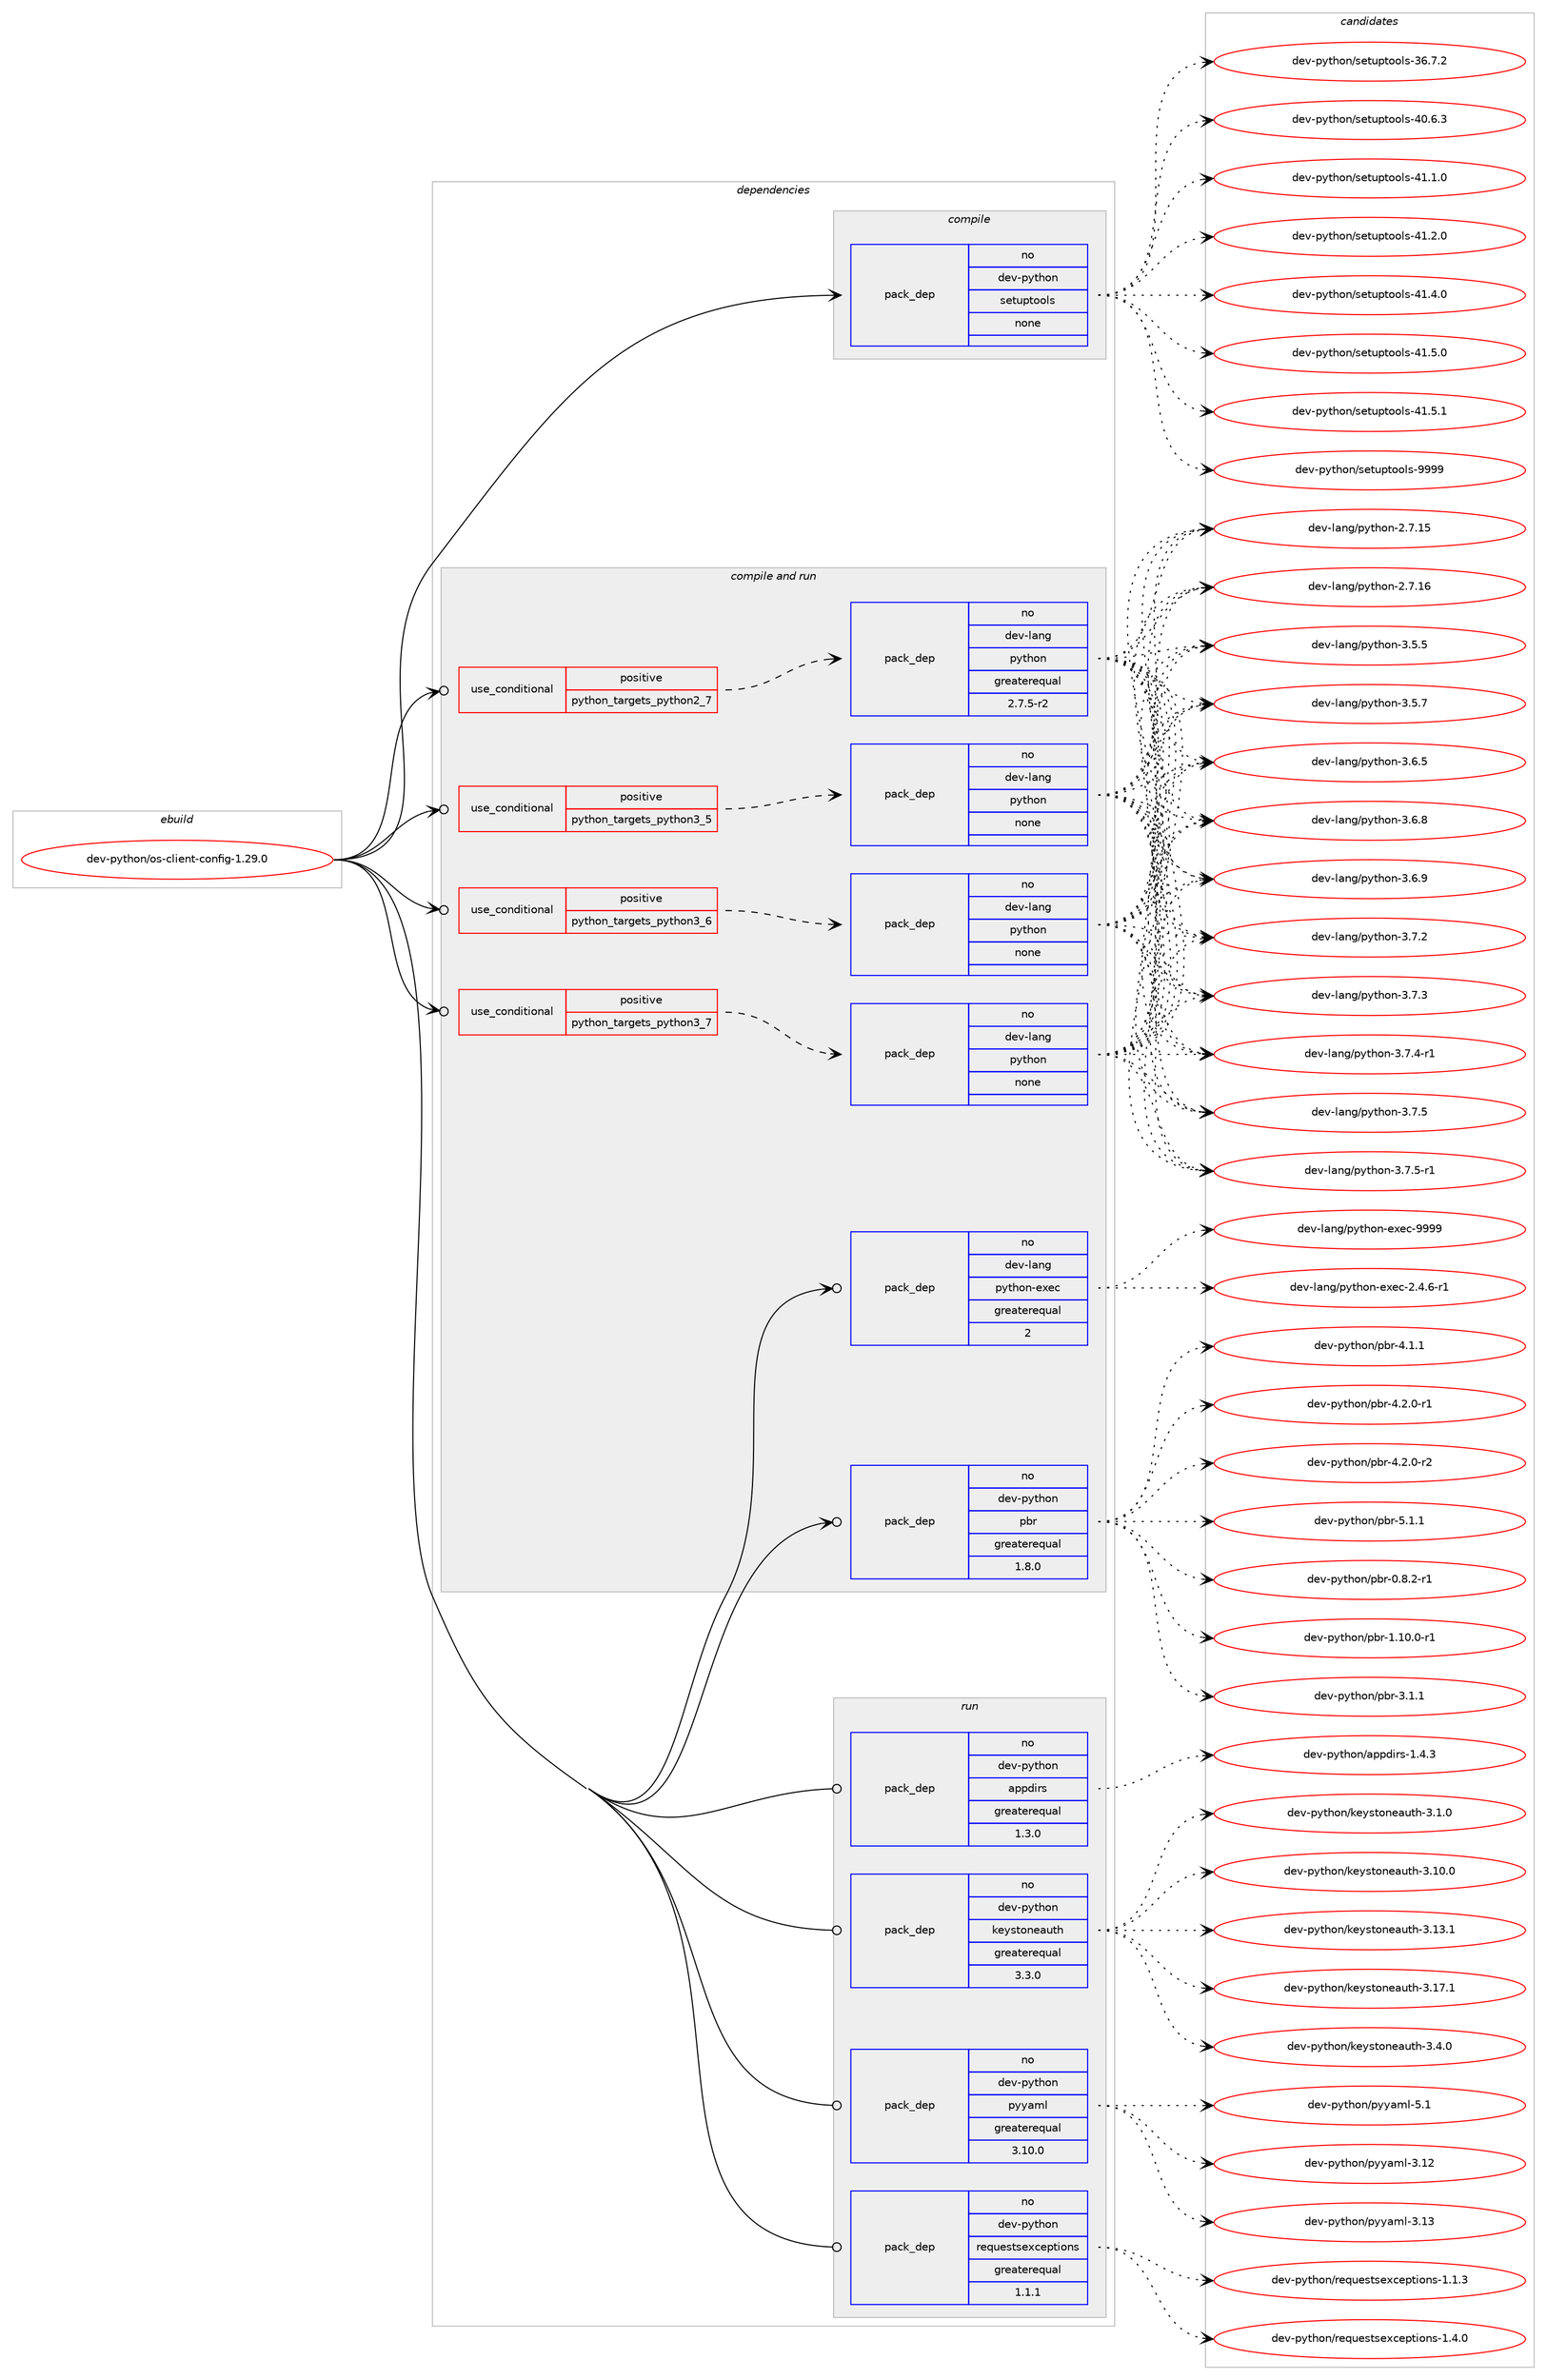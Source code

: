 digraph prolog {

# *************
# Graph options
# *************

newrank=true;
concentrate=true;
compound=true;
graph [rankdir=LR,fontname=Helvetica,fontsize=10,ranksep=1.5];#, ranksep=2.5, nodesep=0.2];
edge  [arrowhead=vee];
node  [fontname=Helvetica,fontsize=10];

# **********
# The ebuild
# **********

subgraph cluster_leftcol {
color=gray;
rank=same;
label=<<i>ebuild</i>>;
id [label="dev-python/os-client-config-1.29.0", color=red, width=4, href="../dev-python/os-client-config-1.29.0.svg"];
}

# ****************
# The dependencies
# ****************

subgraph cluster_midcol {
color=gray;
label=<<i>dependencies</i>>;
subgraph cluster_compile {
fillcolor="#eeeeee";
style=filled;
label=<<i>compile</i>>;
subgraph pack462741 {
dependency618169 [label=<<TABLE BORDER="0" CELLBORDER="1" CELLSPACING="0" CELLPADDING="4" WIDTH="220"><TR><TD ROWSPAN="6" CELLPADDING="30">pack_dep</TD></TR><TR><TD WIDTH="110">no</TD></TR><TR><TD>dev-python</TD></TR><TR><TD>setuptools</TD></TR><TR><TD>none</TD></TR><TR><TD></TD></TR></TABLE>>, shape=none, color=blue];
}
id:e -> dependency618169:w [weight=20,style="solid",arrowhead="vee"];
}
subgraph cluster_compileandrun {
fillcolor="#eeeeee";
style=filled;
label=<<i>compile and run</i>>;
subgraph cond143620 {
dependency618170 [label=<<TABLE BORDER="0" CELLBORDER="1" CELLSPACING="0" CELLPADDING="4"><TR><TD ROWSPAN="3" CELLPADDING="10">use_conditional</TD></TR><TR><TD>positive</TD></TR><TR><TD>python_targets_python2_7</TD></TR></TABLE>>, shape=none, color=red];
subgraph pack462742 {
dependency618171 [label=<<TABLE BORDER="0" CELLBORDER="1" CELLSPACING="0" CELLPADDING="4" WIDTH="220"><TR><TD ROWSPAN="6" CELLPADDING="30">pack_dep</TD></TR><TR><TD WIDTH="110">no</TD></TR><TR><TD>dev-lang</TD></TR><TR><TD>python</TD></TR><TR><TD>greaterequal</TD></TR><TR><TD>2.7.5-r2</TD></TR></TABLE>>, shape=none, color=blue];
}
dependency618170:e -> dependency618171:w [weight=20,style="dashed",arrowhead="vee"];
}
id:e -> dependency618170:w [weight=20,style="solid",arrowhead="odotvee"];
subgraph cond143621 {
dependency618172 [label=<<TABLE BORDER="0" CELLBORDER="1" CELLSPACING="0" CELLPADDING="4"><TR><TD ROWSPAN="3" CELLPADDING="10">use_conditional</TD></TR><TR><TD>positive</TD></TR><TR><TD>python_targets_python3_5</TD></TR></TABLE>>, shape=none, color=red];
subgraph pack462743 {
dependency618173 [label=<<TABLE BORDER="0" CELLBORDER="1" CELLSPACING="0" CELLPADDING="4" WIDTH="220"><TR><TD ROWSPAN="6" CELLPADDING="30">pack_dep</TD></TR><TR><TD WIDTH="110">no</TD></TR><TR><TD>dev-lang</TD></TR><TR><TD>python</TD></TR><TR><TD>none</TD></TR><TR><TD></TD></TR></TABLE>>, shape=none, color=blue];
}
dependency618172:e -> dependency618173:w [weight=20,style="dashed",arrowhead="vee"];
}
id:e -> dependency618172:w [weight=20,style="solid",arrowhead="odotvee"];
subgraph cond143622 {
dependency618174 [label=<<TABLE BORDER="0" CELLBORDER="1" CELLSPACING="0" CELLPADDING="4"><TR><TD ROWSPAN="3" CELLPADDING="10">use_conditional</TD></TR><TR><TD>positive</TD></TR><TR><TD>python_targets_python3_6</TD></TR></TABLE>>, shape=none, color=red];
subgraph pack462744 {
dependency618175 [label=<<TABLE BORDER="0" CELLBORDER="1" CELLSPACING="0" CELLPADDING="4" WIDTH="220"><TR><TD ROWSPAN="6" CELLPADDING="30">pack_dep</TD></TR><TR><TD WIDTH="110">no</TD></TR><TR><TD>dev-lang</TD></TR><TR><TD>python</TD></TR><TR><TD>none</TD></TR><TR><TD></TD></TR></TABLE>>, shape=none, color=blue];
}
dependency618174:e -> dependency618175:w [weight=20,style="dashed",arrowhead="vee"];
}
id:e -> dependency618174:w [weight=20,style="solid",arrowhead="odotvee"];
subgraph cond143623 {
dependency618176 [label=<<TABLE BORDER="0" CELLBORDER="1" CELLSPACING="0" CELLPADDING="4"><TR><TD ROWSPAN="3" CELLPADDING="10">use_conditional</TD></TR><TR><TD>positive</TD></TR><TR><TD>python_targets_python3_7</TD></TR></TABLE>>, shape=none, color=red];
subgraph pack462745 {
dependency618177 [label=<<TABLE BORDER="0" CELLBORDER="1" CELLSPACING="0" CELLPADDING="4" WIDTH="220"><TR><TD ROWSPAN="6" CELLPADDING="30">pack_dep</TD></TR><TR><TD WIDTH="110">no</TD></TR><TR><TD>dev-lang</TD></TR><TR><TD>python</TD></TR><TR><TD>none</TD></TR><TR><TD></TD></TR></TABLE>>, shape=none, color=blue];
}
dependency618176:e -> dependency618177:w [weight=20,style="dashed",arrowhead="vee"];
}
id:e -> dependency618176:w [weight=20,style="solid",arrowhead="odotvee"];
subgraph pack462746 {
dependency618178 [label=<<TABLE BORDER="0" CELLBORDER="1" CELLSPACING="0" CELLPADDING="4" WIDTH="220"><TR><TD ROWSPAN="6" CELLPADDING="30">pack_dep</TD></TR><TR><TD WIDTH="110">no</TD></TR><TR><TD>dev-lang</TD></TR><TR><TD>python-exec</TD></TR><TR><TD>greaterequal</TD></TR><TR><TD>2</TD></TR></TABLE>>, shape=none, color=blue];
}
id:e -> dependency618178:w [weight=20,style="solid",arrowhead="odotvee"];
subgraph pack462747 {
dependency618179 [label=<<TABLE BORDER="0" CELLBORDER="1" CELLSPACING="0" CELLPADDING="4" WIDTH="220"><TR><TD ROWSPAN="6" CELLPADDING="30">pack_dep</TD></TR><TR><TD WIDTH="110">no</TD></TR><TR><TD>dev-python</TD></TR><TR><TD>pbr</TD></TR><TR><TD>greaterequal</TD></TR><TR><TD>1.8.0</TD></TR></TABLE>>, shape=none, color=blue];
}
id:e -> dependency618179:w [weight=20,style="solid",arrowhead="odotvee"];
}
subgraph cluster_run {
fillcolor="#eeeeee";
style=filled;
label=<<i>run</i>>;
subgraph pack462748 {
dependency618180 [label=<<TABLE BORDER="0" CELLBORDER="1" CELLSPACING="0" CELLPADDING="4" WIDTH="220"><TR><TD ROWSPAN="6" CELLPADDING="30">pack_dep</TD></TR><TR><TD WIDTH="110">no</TD></TR><TR><TD>dev-python</TD></TR><TR><TD>appdirs</TD></TR><TR><TD>greaterequal</TD></TR><TR><TD>1.3.0</TD></TR></TABLE>>, shape=none, color=blue];
}
id:e -> dependency618180:w [weight=20,style="solid",arrowhead="odot"];
subgraph pack462749 {
dependency618181 [label=<<TABLE BORDER="0" CELLBORDER="1" CELLSPACING="0" CELLPADDING="4" WIDTH="220"><TR><TD ROWSPAN="6" CELLPADDING="30">pack_dep</TD></TR><TR><TD WIDTH="110">no</TD></TR><TR><TD>dev-python</TD></TR><TR><TD>keystoneauth</TD></TR><TR><TD>greaterequal</TD></TR><TR><TD>3.3.0</TD></TR></TABLE>>, shape=none, color=blue];
}
id:e -> dependency618181:w [weight=20,style="solid",arrowhead="odot"];
subgraph pack462750 {
dependency618182 [label=<<TABLE BORDER="0" CELLBORDER="1" CELLSPACING="0" CELLPADDING="4" WIDTH="220"><TR><TD ROWSPAN="6" CELLPADDING="30">pack_dep</TD></TR><TR><TD WIDTH="110">no</TD></TR><TR><TD>dev-python</TD></TR><TR><TD>pyyaml</TD></TR><TR><TD>greaterequal</TD></TR><TR><TD>3.10.0</TD></TR></TABLE>>, shape=none, color=blue];
}
id:e -> dependency618182:w [weight=20,style="solid",arrowhead="odot"];
subgraph pack462751 {
dependency618183 [label=<<TABLE BORDER="0" CELLBORDER="1" CELLSPACING="0" CELLPADDING="4" WIDTH="220"><TR><TD ROWSPAN="6" CELLPADDING="30">pack_dep</TD></TR><TR><TD WIDTH="110">no</TD></TR><TR><TD>dev-python</TD></TR><TR><TD>requestsexceptions</TD></TR><TR><TD>greaterequal</TD></TR><TR><TD>1.1.1</TD></TR></TABLE>>, shape=none, color=blue];
}
id:e -> dependency618183:w [weight=20,style="solid",arrowhead="odot"];
}
}

# **************
# The candidates
# **************

subgraph cluster_choices {
rank=same;
color=gray;
label=<<i>candidates</i>>;

subgraph choice462741 {
color=black;
nodesep=1;
choice100101118451121211161041111104711510111611711211611111110811545515446554650 [label="dev-python/setuptools-36.7.2", color=red, width=4,href="../dev-python/setuptools-36.7.2.svg"];
choice100101118451121211161041111104711510111611711211611111110811545524846544651 [label="dev-python/setuptools-40.6.3", color=red, width=4,href="../dev-python/setuptools-40.6.3.svg"];
choice100101118451121211161041111104711510111611711211611111110811545524946494648 [label="dev-python/setuptools-41.1.0", color=red, width=4,href="../dev-python/setuptools-41.1.0.svg"];
choice100101118451121211161041111104711510111611711211611111110811545524946504648 [label="dev-python/setuptools-41.2.0", color=red, width=4,href="../dev-python/setuptools-41.2.0.svg"];
choice100101118451121211161041111104711510111611711211611111110811545524946524648 [label="dev-python/setuptools-41.4.0", color=red, width=4,href="../dev-python/setuptools-41.4.0.svg"];
choice100101118451121211161041111104711510111611711211611111110811545524946534648 [label="dev-python/setuptools-41.5.0", color=red, width=4,href="../dev-python/setuptools-41.5.0.svg"];
choice100101118451121211161041111104711510111611711211611111110811545524946534649 [label="dev-python/setuptools-41.5.1", color=red, width=4,href="../dev-python/setuptools-41.5.1.svg"];
choice10010111845112121116104111110471151011161171121161111111081154557575757 [label="dev-python/setuptools-9999", color=red, width=4,href="../dev-python/setuptools-9999.svg"];
dependency618169:e -> choice100101118451121211161041111104711510111611711211611111110811545515446554650:w [style=dotted,weight="100"];
dependency618169:e -> choice100101118451121211161041111104711510111611711211611111110811545524846544651:w [style=dotted,weight="100"];
dependency618169:e -> choice100101118451121211161041111104711510111611711211611111110811545524946494648:w [style=dotted,weight="100"];
dependency618169:e -> choice100101118451121211161041111104711510111611711211611111110811545524946504648:w [style=dotted,weight="100"];
dependency618169:e -> choice100101118451121211161041111104711510111611711211611111110811545524946524648:w [style=dotted,weight="100"];
dependency618169:e -> choice100101118451121211161041111104711510111611711211611111110811545524946534648:w [style=dotted,weight="100"];
dependency618169:e -> choice100101118451121211161041111104711510111611711211611111110811545524946534649:w [style=dotted,weight="100"];
dependency618169:e -> choice10010111845112121116104111110471151011161171121161111111081154557575757:w [style=dotted,weight="100"];
}
subgraph choice462742 {
color=black;
nodesep=1;
choice10010111845108971101034711212111610411111045504655464953 [label="dev-lang/python-2.7.15", color=red, width=4,href="../dev-lang/python-2.7.15.svg"];
choice10010111845108971101034711212111610411111045504655464954 [label="dev-lang/python-2.7.16", color=red, width=4,href="../dev-lang/python-2.7.16.svg"];
choice100101118451089711010347112121116104111110455146534653 [label="dev-lang/python-3.5.5", color=red, width=4,href="../dev-lang/python-3.5.5.svg"];
choice100101118451089711010347112121116104111110455146534655 [label="dev-lang/python-3.5.7", color=red, width=4,href="../dev-lang/python-3.5.7.svg"];
choice100101118451089711010347112121116104111110455146544653 [label="dev-lang/python-3.6.5", color=red, width=4,href="../dev-lang/python-3.6.5.svg"];
choice100101118451089711010347112121116104111110455146544656 [label="dev-lang/python-3.6.8", color=red, width=4,href="../dev-lang/python-3.6.8.svg"];
choice100101118451089711010347112121116104111110455146544657 [label="dev-lang/python-3.6.9", color=red, width=4,href="../dev-lang/python-3.6.9.svg"];
choice100101118451089711010347112121116104111110455146554650 [label="dev-lang/python-3.7.2", color=red, width=4,href="../dev-lang/python-3.7.2.svg"];
choice100101118451089711010347112121116104111110455146554651 [label="dev-lang/python-3.7.3", color=red, width=4,href="../dev-lang/python-3.7.3.svg"];
choice1001011184510897110103471121211161041111104551465546524511449 [label="dev-lang/python-3.7.4-r1", color=red, width=4,href="../dev-lang/python-3.7.4-r1.svg"];
choice100101118451089711010347112121116104111110455146554653 [label="dev-lang/python-3.7.5", color=red, width=4,href="../dev-lang/python-3.7.5.svg"];
choice1001011184510897110103471121211161041111104551465546534511449 [label="dev-lang/python-3.7.5-r1", color=red, width=4,href="../dev-lang/python-3.7.5-r1.svg"];
dependency618171:e -> choice10010111845108971101034711212111610411111045504655464953:w [style=dotted,weight="100"];
dependency618171:e -> choice10010111845108971101034711212111610411111045504655464954:w [style=dotted,weight="100"];
dependency618171:e -> choice100101118451089711010347112121116104111110455146534653:w [style=dotted,weight="100"];
dependency618171:e -> choice100101118451089711010347112121116104111110455146534655:w [style=dotted,weight="100"];
dependency618171:e -> choice100101118451089711010347112121116104111110455146544653:w [style=dotted,weight="100"];
dependency618171:e -> choice100101118451089711010347112121116104111110455146544656:w [style=dotted,weight="100"];
dependency618171:e -> choice100101118451089711010347112121116104111110455146544657:w [style=dotted,weight="100"];
dependency618171:e -> choice100101118451089711010347112121116104111110455146554650:w [style=dotted,weight="100"];
dependency618171:e -> choice100101118451089711010347112121116104111110455146554651:w [style=dotted,weight="100"];
dependency618171:e -> choice1001011184510897110103471121211161041111104551465546524511449:w [style=dotted,weight="100"];
dependency618171:e -> choice100101118451089711010347112121116104111110455146554653:w [style=dotted,weight="100"];
dependency618171:e -> choice1001011184510897110103471121211161041111104551465546534511449:w [style=dotted,weight="100"];
}
subgraph choice462743 {
color=black;
nodesep=1;
choice10010111845108971101034711212111610411111045504655464953 [label="dev-lang/python-2.7.15", color=red, width=4,href="../dev-lang/python-2.7.15.svg"];
choice10010111845108971101034711212111610411111045504655464954 [label="dev-lang/python-2.7.16", color=red, width=4,href="../dev-lang/python-2.7.16.svg"];
choice100101118451089711010347112121116104111110455146534653 [label="dev-lang/python-3.5.5", color=red, width=4,href="../dev-lang/python-3.5.5.svg"];
choice100101118451089711010347112121116104111110455146534655 [label="dev-lang/python-3.5.7", color=red, width=4,href="../dev-lang/python-3.5.7.svg"];
choice100101118451089711010347112121116104111110455146544653 [label="dev-lang/python-3.6.5", color=red, width=4,href="../dev-lang/python-3.6.5.svg"];
choice100101118451089711010347112121116104111110455146544656 [label="dev-lang/python-3.6.8", color=red, width=4,href="../dev-lang/python-3.6.8.svg"];
choice100101118451089711010347112121116104111110455146544657 [label="dev-lang/python-3.6.9", color=red, width=4,href="../dev-lang/python-3.6.9.svg"];
choice100101118451089711010347112121116104111110455146554650 [label="dev-lang/python-3.7.2", color=red, width=4,href="../dev-lang/python-3.7.2.svg"];
choice100101118451089711010347112121116104111110455146554651 [label="dev-lang/python-3.7.3", color=red, width=4,href="../dev-lang/python-3.7.3.svg"];
choice1001011184510897110103471121211161041111104551465546524511449 [label="dev-lang/python-3.7.4-r1", color=red, width=4,href="../dev-lang/python-3.7.4-r1.svg"];
choice100101118451089711010347112121116104111110455146554653 [label="dev-lang/python-3.7.5", color=red, width=4,href="../dev-lang/python-3.7.5.svg"];
choice1001011184510897110103471121211161041111104551465546534511449 [label="dev-lang/python-3.7.5-r1", color=red, width=4,href="../dev-lang/python-3.7.5-r1.svg"];
dependency618173:e -> choice10010111845108971101034711212111610411111045504655464953:w [style=dotted,weight="100"];
dependency618173:e -> choice10010111845108971101034711212111610411111045504655464954:w [style=dotted,weight="100"];
dependency618173:e -> choice100101118451089711010347112121116104111110455146534653:w [style=dotted,weight="100"];
dependency618173:e -> choice100101118451089711010347112121116104111110455146534655:w [style=dotted,weight="100"];
dependency618173:e -> choice100101118451089711010347112121116104111110455146544653:w [style=dotted,weight="100"];
dependency618173:e -> choice100101118451089711010347112121116104111110455146544656:w [style=dotted,weight="100"];
dependency618173:e -> choice100101118451089711010347112121116104111110455146544657:w [style=dotted,weight="100"];
dependency618173:e -> choice100101118451089711010347112121116104111110455146554650:w [style=dotted,weight="100"];
dependency618173:e -> choice100101118451089711010347112121116104111110455146554651:w [style=dotted,weight="100"];
dependency618173:e -> choice1001011184510897110103471121211161041111104551465546524511449:w [style=dotted,weight="100"];
dependency618173:e -> choice100101118451089711010347112121116104111110455146554653:w [style=dotted,weight="100"];
dependency618173:e -> choice1001011184510897110103471121211161041111104551465546534511449:w [style=dotted,weight="100"];
}
subgraph choice462744 {
color=black;
nodesep=1;
choice10010111845108971101034711212111610411111045504655464953 [label="dev-lang/python-2.7.15", color=red, width=4,href="../dev-lang/python-2.7.15.svg"];
choice10010111845108971101034711212111610411111045504655464954 [label="dev-lang/python-2.7.16", color=red, width=4,href="../dev-lang/python-2.7.16.svg"];
choice100101118451089711010347112121116104111110455146534653 [label="dev-lang/python-3.5.5", color=red, width=4,href="../dev-lang/python-3.5.5.svg"];
choice100101118451089711010347112121116104111110455146534655 [label="dev-lang/python-3.5.7", color=red, width=4,href="../dev-lang/python-3.5.7.svg"];
choice100101118451089711010347112121116104111110455146544653 [label="dev-lang/python-3.6.5", color=red, width=4,href="../dev-lang/python-3.6.5.svg"];
choice100101118451089711010347112121116104111110455146544656 [label="dev-lang/python-3.6.8", color=red, width=4,href="../dev-lang/python-3.6.8.svg"];
choice100101118451089711010347112121116104111110455146544657 [label="dev-lang/python-3.6.9", color=red, width=4,href="../dev-lang/python-3.6.9.svg"];
choice100101118451089711010347112121116104111110455146554650 [label="dev-lang/python-3.7.2", color=red, width=4,href="../dev-lang/python-3.7.2.svg"];
choice100101118451089711010347112121116104111110455146554651 [label="dev-lang/python-3.7.3", color=red, width=4,href="../dev-lang/python-3.7.3.svg"];
choice1001011184510897110103471121211161041111104551465546524511449 [label="dev-lang/python-3.7.4-r1", color=red, width=4,href="../dev-lang/python-3.7.4-r1.svg"];
choice100101118451089711010347112121116104111110455146554653 [label="dev-lang/python-3.7.5", color=red, width=4,href="../dev-lang/python-3.7.5.svg"];
choice1001011184510897110103471121211161041111104551465546534511449 [label="dev-lang/python-3.7.5-r1", color=red, width=4,href="../dev-lang/python-3.7.5-r1.svg"];
dependency618175:e -> choice10010111845108971101034711212111610411111045504655464953:w [style=dotted,weight="100"];
dependency618175:e -> choice10010111845108971101034711212111610411111045504655464954:w [style=dotted,weight="100"];
dependency618175:e -> choice100101118451089711010347112121116104111110455146534653:w [style=dotted,weight="100"];
dependency618175:e -> choice100101118451089711010347112121116104111110455146534655:w [style=dotted,weight="100"];
dependency618175:e -> choice100101118451089711010347112121116104111110455146544653:w [style=dotted,weight="100"];
dependency618175:e -> choice100101118451089711010347112121116104111110455146544656:w [style=dotted,weight="100"];
dependency618175:e -> choice100101118451089711010347112121116104111110455146544657:w [style=dotted,weight="100"];
dependency618175:e -> choice100101118451089711010347112121116104111110455146554650:w [style=dotted,weight="100"];
dependency618175:e -> choice100101118451089711010347112121116104111110455146554651:w [style=dotted,weight="100"];
dependency618175:e -> choice1001011184510897110103471121211161041111104551465546524511449:w [style=dotted,weight="100"];
dependency618175:e -> choice100101118451089711010347112121116104111110455146554653:w [style=dotted,weight="100"];
dependency618175:e -> choice1001011184510897110103471121211161041111104551465546534511449:w [style=dotted,weight="100"];
}
subgraph choice462745 {
color=black;
nodesep=1;
choice10010111845108971101034711212111610411111045504655464953 [label="dev-lang/python-2.7.15", color=red, width=4,href="../dev-lang/python-2.7.15.svg"];
choice10010111845108971101034711212111610411111045504655464954 [label="dev-lang/python-2.7.16", color=red, width=4,href="../dev-lang/python-2.7.16.svg"];
choice100101118451089711010347112121116104111110455146534653 [label="dev-lang/python-3.5.5", color=red, width=4,href="../dev-lang/python-3.5.5.svg"];
choice100101118451089711010347112121116104111110455146534655 [label="dev-lang/python-3.5.7", color=red, width=4,href="../dev-lang/python-3.5.7.svg"];
choice100101118451089711010347112121116104111110455146544653 [label="dev-lang/python-3.6.5", color=red, width=4,href="../dev-lang/python-3.6.5.svg"];
choice100101118451089711010347112121116104111110455146544656 [label="dev-lang/python-3.6.8", color=red, width=4,href="../dev-lang/python-3.6.8.svg"];
choice100101118451089711010347112121116104111110455146544657 [label="dev-lang/python-3.6.9", color=red, width=4,href="../dev-lang/python-3.6.9.svg"];
choice100101118451089711010347112121116104111110455146554650 [label="dev-lang/python-3.7.2", color=red, width=4,href="../dev-lang/python-3.7.2.svg"];
choice100101118451089711010347112121116104111110455146554651 [label="dev-lang/python-3.7.3", color=red, width=4,href="../dev-lang/python-3.7.3.svg"];
choice1001011184510897110103471121211161041111104551465546524511449 [label="dev-lang/python-3.7.4-r1", color=red, width=4,href="../dev-lang/python-3.7.4-r1.svg"];
choice100101118451089711010347112121116104111110455146554653 [label="dev-lang/python-3.7.5", color=red, width=4,href="../dev-lang/python-3.7.5.svg"];
choice1001011184510897110103471121211161041111104551465546534511449 [label="dev-lang/python-3.7.5-r1", color=red, width=4,href="../dev-lang/python-3.7.5-r1.svg"];
dependency618177:e -> choice10010111845108971101034711212111610411111045504655464953:w [style=dotted,weight="100"];
dependency618177:e -> choice10010111845108971101034711212111610411111045504655464954:w [style=dotted,weight="100"];
dependency618177:e -> choice100101118451089711010347112121116104111110455146534653:w [style=dotted,weight="100"];
dependency618177:e -> choice100101118451089711010347112121116104111110455146534655:w [style=dotted,weight="100"];
dependency618177:e -> choice100101118451089711010347112121116104111110455146544653:w [style=dotted,weight="100"];
dependency618177:e -> choice100101118451089711010347112121116104111110455146544656:w [style=dotted,weight="100"];
dependency618177:e -> choice100101118451089711010347112121116104111110455146544657:w [style=dotted,weight="100"];
dependency618177:e -> choice100101118451089711010347112121116104111110455146554650:w [style=dotted,weight="100"];
dependency618177:e -> choice100101118451089711010347112121116104111110455146554651:w [style=dotted,weight="100"];
dependency618177:e -> choice1001011184510897110103471121211161041111104551465546524511449:w [style=dotted,weight="100"];
dependency618177:e -> choice100101118451089711010347112121116104111110455146554653:w [style=dotted,weight="100"];
dependency618177:e -> choice1001011184510897110103471121211161041111104551465546534511449:w [style=dotted,weight="100"];
}
subgraph choice462746 {
color=black;
nodesep=1;
choice10010111845108971101034711212111610411111045101120101994550465246544511449 [label="dev-lang/python-exec-2.4.6-r1", color=red, width=4,href="../dev-lang/python-exec-2.4.6-r1.svg"];
choice10010111845108971101034711212111610411111045101120101994557575757 [label="dev-lang/python-exec-9999", color=red, width=4,href="../dev-lang/python-exec-9999.svg"];
dependency618178:e -> choice10010111845108971101034711212111610411111045101120101994550465246544511449:w [style=dotted,weight="100"];
dependency618178:e -> choice10010111845108971101034711212111610411111045101120101994557575757:w [style=dotted,weight="100"];
}
subgraph choice462747 {
color=black;
nodesep=1;
choice1001011184511212111610411111047112981144548465646504511449 [label="dev-python/pbr-0.8.2-r1", color=red, width=4,href="../dev-python/pbr-0.8.2-r1.svg"];
choice100101118451121211161041111104711298114454946494846484511449 [label="dev-python/pbr-1.10.0-r1", color=red, width=4,href="../dev-python/pbr-1.10.0-r1.svg"];
choice100101118451121211161041111104711298114455146494649 [label="dev-python/pbr-3.1.1", color=red, width=4,href="../dev-python/pbr-3.1.1.svg"];
choice100101118451121211161041111104711298114455246494649 [label="dev-python/pbr-4.1.1", color=red, width=4,href="../dev-python/pbr-4.1.1.svg"];
choice1001011184511212111610411111047112981144552465046484511449 [label="dev-python/pbr-4.2.0-r1", color=red, width=4,href="../dev-python/pbr-4.2.0-r1.svg"];
choice1001011184511212111610411111047112981144552465046484511450 [label="dev-python/pbr-4.2.0-r2", color=red, width=4,href="../dev-python/pbr-4.2.0-r2.svg"];
choice100101118451121211161041111104711298114455346494649 [label="dev-python/pbr-5.1.1", color=red, width=4,href="../dev-python/pbr-5.1.1.svg"];
dependency618179:e -> choice1001011184511212111610411111047112981144548465646504511449:w [style=dotted,weight="100"];
dependency618179:e -> choice100101118451121211161041111104711298114454946494846484511449:w [style=dotted,weight="100"];
dependency618179:e -> choice100101118451121211161041111104711298114455146494649:w [style=dotted,weight="100"];
dependency618179:e -> choice100101118451121211161041111104711298114455246494649:w [style=dotted,weight="100"];
dependency618179:e -> choice1001011184511212111610411111047112981144552465046484511449:w [style=dotted,weight="100"];
dependency618179:e -> choice1001011184511212111610411111047112981144552465046484511450:w [style=dotted,weight="100"];
dependency618179:e -> choice100101118451121211161041111104711298114455346494649:w [style=dotted,weight="100"];
}
subgraph choice462748 {
color=black;
nodesep=1;
choice100101118451121211161041111104797112112100105114115454946524651 [label="dev-python/appdirs-1.4.3", color=red, width=4,href="../dev-python/appdirs-1.4.3.svg"];
dependency618180:e -> choice100101118451121211161041111104797112112100105114115454946524651:w [style=dotted,weight="100"];
}
subgraph choice462749 {
color=black;
nodesep=1;
choice100101118451121211161041111104710710112111511611111010197117116104455146494648 [label="dev-python/keystoneauth-3.1.0", color=red, width=4,href="../dev-python/keystoneauth-3.1.0.svg"];
choice10010111845112121116104111110471071011211151161111101019711711610445514649484648 [label="dev-python/keystoneauth-3.10.0", color=red, width=4,href="../dev-python/keystoneauth-3.10.0.svg"];
choice10010111845112121116104111110471071011211151161111101019711711610445514649514649 [label="dev-python/keystoneauth-3.13.1", color=red, width=4,href="../dev-python/keystoneauth-3.13.1.svg"];
choice10010111845112121116104111110471071011211151161111101019711711610445514649554649 [label="dev-python/keystoneauth-3.17.1", color=red, width=4,href="../dev-python/keystoneauth-3.17.1.svg"];
choice100101118451121211161041111104710710112111511611111010197117116104455146524648 [label="dev-python/keystoneauth-3.4.0", color=red, width=4,href="../dev-python/keystoneauth-3.4.0.svg"];
dependency618181:e -> choice100101118451121211161041111104710710112111511611111010197117116104455146494648:w [style=dotted,weight="100"];
dependency618181:e -> choice10010111845112121116104111110471071011211151161111101019711711610445514649484648:w [style=dotted,weight="100"];
dependency618181:e -> choice10010111845112121116104111110471071011211151161111101019711711610445514649514649:w [style=dotted,weight="100"];
dependency618181:e -> choice10010111845112121116104111110471071011211151161111101019711711610445514649554649:w [style=dotted,weight="100"];
dependency618181:e -> choice100101118451121211161041111104710710112111511611111010197117116104455146524648:w [style=dotted,weight="100"];
}
subgraph choice462750 {
color=black;
nodesep=1;
choice1001011184511212111610411111047112121121971091084551464950 [label="dev-python/pyyaml-3.12", color=red, width=4,href="../dev-python/pyyaml-3.12.svg"];
choice1001011184511212111610411111047112121121971091084551464951 [label="dev-python/pyyaml-3.13", color=red, width=4,href="../dev-python/pyyaml-3.13.svg"];
choice10010111845112121116104111110471121211219710910845534649 [label="dev-python/pyyaml-5.1", color=red, width=4,href="../dev-python/pyyaml-5.1.svg"];
dependency618182:e -> choice1001011184511212111610411111047112121121971091084551464950:w [style=dotted,weight="100"];
dependency618182:e -> choice1001011184511212111610411111047112121121971091084551464951:w [style=dotted,weight="100"];
dependency618182:e -> choice10010111845112121116104111110471121211219710910845534649:w [style=dotted,weight="100"];
}
subgraph choice462751 {
color=black;
nodesep=1;
choice100101118451121211161041111104711410111311710111511611510112099101112116105111110115454946494651 [label="dev-python/requestsexceptions-1.1.3", color=red, width=4,href="../dev-python/requestsexceptions-1.1.3.svg"];
choice100101118451121211161041111104711410111311710111511611510112099101112116105111110115454946524648 [label="dev-python/requestsexceptions-1.4.0", color=red, width=4,href="../dev-python/requestsexceptions-1.4.0.svg"];
dependency618183:e -> choice100101118451121211161041111104711410111311710111511611510112099101112116105111110115454946494651:w [style=dotted,weight="100"];
dependency618183:e -> choice100101118451121211161041111104711410111311710111511611510112099101112116105111110115454946524648:w [style=dotted,weight="100"];
}
}

}
